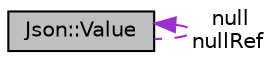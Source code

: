 digraph "Json::Value"
{
 // LATEX_PDF_SIZE
  edge [fontname="Helvetica",fontsize="10",labelfontname="Helvetica",labelfontsize="10"];
  node [fontname="Helvetica",fontsize="10",shape=record];
  Node1 [label="Json::Value",height=0.2,width=0.4,color="black", fillcolor="grey75", style="filled", fontcolor="black",tooltip="Represents a JSON value."];
  Node1 -> Node1 [dir="back",color="darkorchid3",fontsize="10",style="dashed",label=" null\nnullRef" ,fontname="Helvetica"];
}
